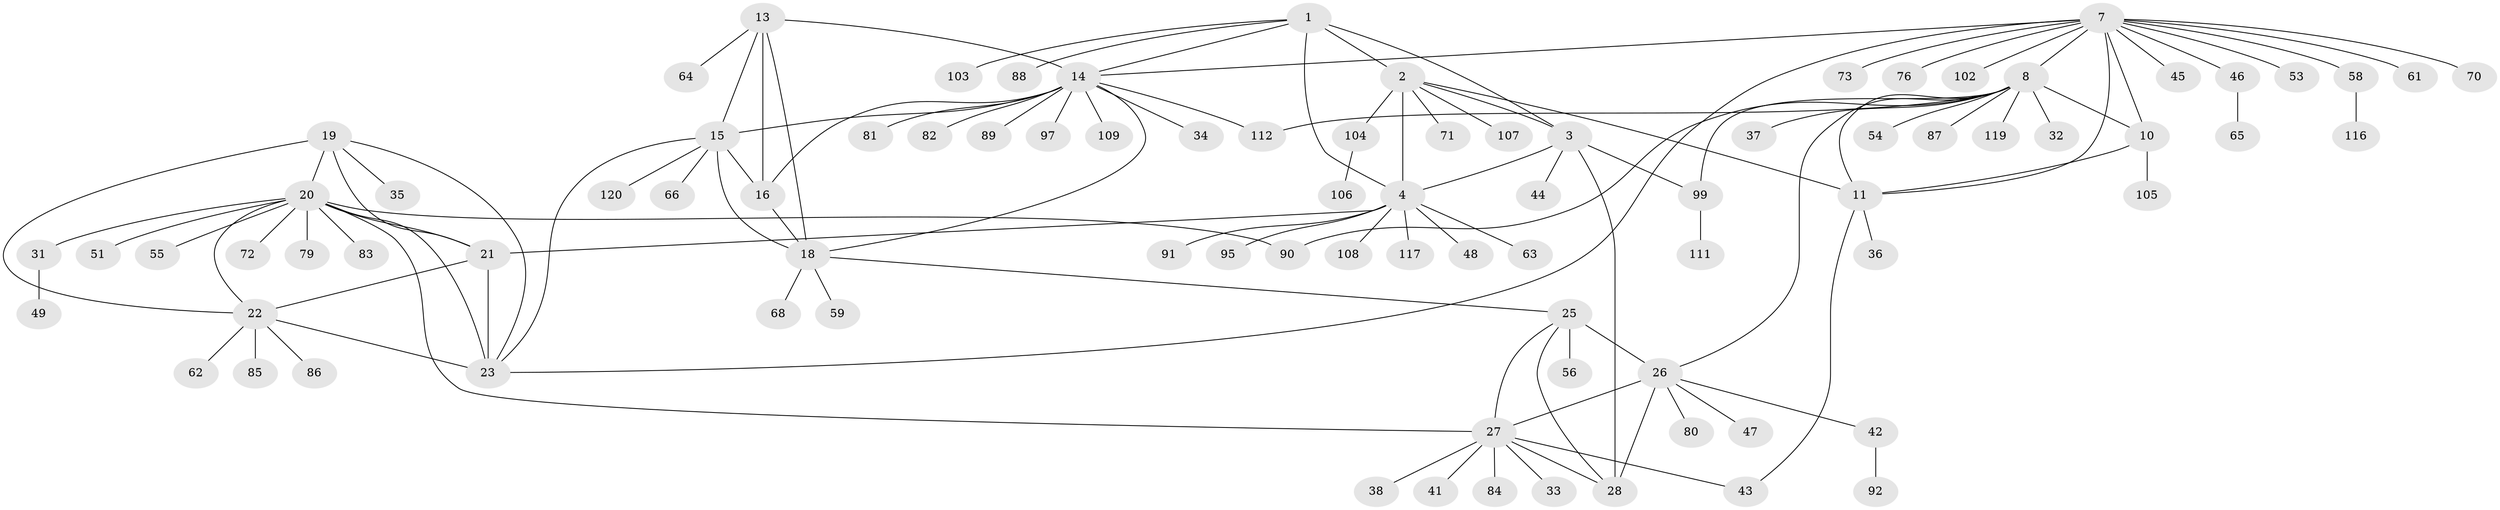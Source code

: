 // Generated by graph-tools (version 1.1) at 2025/52/02/27/25 19:52:18]
// undirected, 89 vertices, 119 edges
graph export_dot {
graph [start="1"]
  node [color=gray90,style=filled];
  1 [super="+118"];
  2 [super="+5"];
  3 [super="+101"];
  4 [super="+6"];
  7 [super="+12"];
  8 [super="+9"];
  10 [super="+40"];
  11 [super="+60"];
  13 [super="+17"];
  14 [super="+67"];
  15 [super="+110"];
  16 [super="+50"];
  18 [super="+75"];
  19 [super="+100"];
  20 [super="+78"];
  21 [super="+98"];
  22 [super="+24"];
  23 [super="+57"];
  25 [super="+74"];
  26 [super="+30"];
  27 [super="+29"];
  28 [super="+52"];
  31 [super="+39"];
  32;
  33;
  34;
  35;
  36 [super="+114"];
  37;
  38;
  41;
  42 [super="+77"];
  43;
  44 [super="+113"];
  45;
  46 [super="+69"];
  47;
  48;
  49;
  51;
  53;
  54;
  55;
  56;
  58;
  59;
  61;
  62 [super="+115"];
  63 [super="+96"];
  64;
  65;
  66;
  68 [super="+94"];
  70;
  71;
  72;
  73;
  76 [super="+93"];
  79;
  80;
  81;
  82;
  83;
  84;
  85;
  86;
  87;
  88;
  89;
  90;
  91;
  92;
  95;
  97;
  99;
  102;
  103;
  104;
  105;
  106;
  107;
  108;
  109;
  111;
  112;
  116;
  117;
  119;
  120;
  1 -- 2 [weight=2];
  1 -- 3;
  1 -- 4 [weight=2];
  1 -- 14;
  1 -- 88;
  1 -- 103;
  2 -- 3 [weight=2];
  2 -- 4 [weight=4];
  2 -- 71;
  2 -- 104;
  2 -- 107;
  2 -- 11;
  3 -- 4 [weight=2];
  3 -- 28;
  3 -- 44;
  3 -- 99;
  4 -- 21;
  4 -- 48;
  4 -- 108;
  4 -- 117;
  4 -- 91;
  4 -- 63;
  4 -- 95;
  7 -- 8 [weight=4];
  7 -- 10 [weight=2];
  7 -- 11 [weight=2];
  7 -- 23;
  7 -- 45;
  7 -- 53;
  7 -- 58;
  7 -- 70;
  7 -- 73;
  7 -- 76;
  7 -- 102;
  7 -- 46;
  7 -- 14;
  7 -- 61;
  8 -- 10 [weight=2];
  8 -- 11 [weight=2];
  8 -- 54;
  8 -- 99;
  8 -- 32;
  8 -- 37;
  8 -- 90;
  8 -- 112;
  8 -- 87;
  8 -- 119;
  8 -- 26;
  10 -- 11;
  10 -- 105;
  11 -- 36;
  11 -- 43;
  13 -- 14 [weight=2];
  13 -- 15 [weight=2];
  13 -- 16 [weight=2];
  13 -- 18 [weight=2];
  13 -- 64;
  14 -- 15;
  14 -- 16;
  14 -- 18;
  14 -- 34;
  14 -- 81;
  14 -- 82;
  14 -- 89;
  14 -- 97;
  14 -- 109;
  14 -- 112;
  15 -- 16;
  15 -- 18;
  15 -- 23;
  15 -- 66;
  15 -- 120;
  16 -- 18;
  18 -- 25;
  18 -- 59;
  18 -- 68;
  19 -- 20;
  19 -- 21;
  19 -- 22 [weight=2];
  19 -- 23;
  19 -- 35;
  20 -- 21;
  20 -- 22 [weight=2];
  20 -- 23;
  20 -- 31;
  20 -- 51;
  20 -- 55;
  20 -- 72;
  20 -- 79;
  20 -- 83;
  20 -- 90;
  20 -- 27 [weight=2];
  21 -- 22 [weight=2];
  21 -- 23;
  22 -- 23 [weight=2];
  22 -- 62;
  22 -- 85;
  22 -- 86;
  25 -- 26 [weight=2];
  25 -- 27 [weight=2];
  25 -- 28;
  25 -- 56;
  26 -- 27 [weight=4];
  26 -- 28 [weight=2];
  26 -- 42;
  26 -- 47;
  26 -- 80;
  27 -- 28 [weight=2];
  27 -- 33;
  27 -- 41;
  27 -- 84;
  27 -- 38;
  27 -- 43;
  31 -- 49;
  42 -- 92;
  46 -- 65;
  58 -- 116;
  99 -- 111;
  104 -- 106;
}
